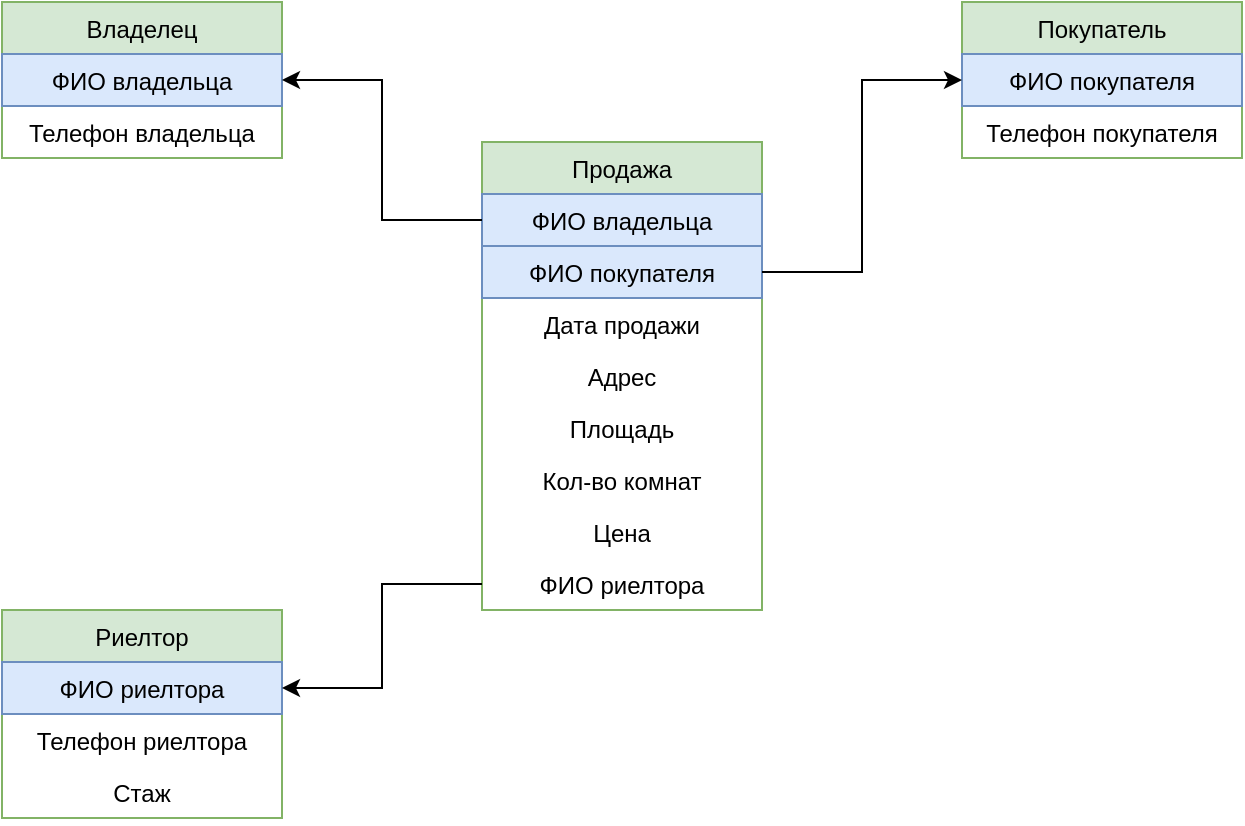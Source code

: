 <mxfile version="14.7.3" type="github">
  <diagram id="raDHmw4E1mCBkanq8MnU" name="Page-1">
    <mxGraphModel dx="1422" dy="762" grid="1" gridSize="10" guides="1" tooltips="1" connect="1" arrows="1" fold="1" page="1" pageScale="1" pageWidth="2339" pageHeight="3300" math="0" shadow="0">
      <root>
        <mxCell id="0" />
        <mxCell id="1" parent="0" />
        <mxCell id="Q0RFQy6NzFJ2n30emx9x-5" value="Продажа" style="swimlane;fontStyle=0;childLayout=stackLayout;horizontal=1;startSize=26;horizontalStack=0;resizeParent=1;resizeParentMax=0;resizeLast=0;collapsible=1;marginBottom=0;align=center;fillColor=#d5e8d4;strokeColor=#82b366;" vertex="1" parent="1">
          <mxGeometry x="350" y="180" width="140" height="234" as="geometry" />
        </mxCell>
        <mxCell id="Q0RFQy6NzFJ2n30emx9x-6" value="ФИО владельца" style="text;strokeColor=#6c8ebf;fillColor=#dae8fc;align=center;verticalAlign=top;spacingLeft=4;spacingRight=4;overflow=hidden;rotatable=0;points=[[0,0.5],[1,0.5]];portConstraint=eastwest;" vertex="1" parent="Q0RFQy6NzFJ2n30emx9x-5">
          <mxGeometry y="26" width="140" height="26" as="geometry" />
        </mxCell>
        <mxCell id="Q0RFQy6NzFJ2n30emx9x-7" value="ФИО покупателя" style="text;strokeColor=#6c8ebf;fillColor=#dae8fc;align=center;verticalAlign=top;spacingLeft=4;spacingRight=4;overflow=hidden;rotatable=0;points=[[0,0.5],[1,0.5]];portConstraint=eastwest;" vertex="1" parent="Q0RFQy6NzFJ2n30emx9x-5">
          <mxGeometry y="52" width="140" height="26" as="geometry" />
        </mxCell>
        <mxCell id="Q0RFQy6NzFJ2n30emx9x-33" value="Дата продажи" style="text;strokeColor=none;fillColor=none;align=center;verticalAlign=top;spacingLeft=4;spacingRight=4;overflow=hidden;rotatable=0;points=[[0,0.5],[1,0.5]];portConstraint=eastwest;" vertex="1" parent="Q0RFQy6NzFJ2n30emx9x-5">
          <mxGeometry y="78" width="140" height="26" as="geometry" />
        </mxCell>
        <mxCell id="Q0RFQy6NzFJ2n30emx9x-8" value="Адрес" style="text;strokeColor=none;fillColor=none;align=center;verticalAlign=top;spacingLeft=4;spacingRight=4;overflow=hidden;rotatable=0;points=[[0,0.5],[1,0.5]];portConstraint=eastwest;" vertex="1" parent="Q0RFQy6NzFJ2n30emx9x-5">
          <mxGeometry y="104" width="140" height="26" as="geometry" />
        </mxCell>
        <mxCell id="Q0RFQy6NzFJ2n30emx9x-9" value="Площадь" style="text;strokeColor=none;fillColor=none;align=center;verticalAlign=top;spacingLeft=4;spacingRight=4;overflow=hidden;rotatable=0;points=[[0,0.5],[1,0.5]];portConstraint=eastwest;" vertex="1" parent="Q0RFQy6NzFJ2n30emx9x-5">
          <mxGeometry y="130" width="140" height="26" as="geometry" />
        </mxCell>
        <mxCell id="Q0RFQy6NzFJ2n30emx9x-25" value="Кол-во комнат" style="text;strokeColor=none;fillColor=none;align=center;verticalAlign=top;spacingLeft=4;spacingRight=4;overflow=hidden;rotatable=0;points=[[0,0.5],[1,0.5]];portConstraint=eastwest;" vertex="1" parent="Q0RFQy6NzFJ2n30emx9x-5">
          <mxGeometry y="156" width="140" height="26" as="geometry" />
        </mxCell>
        <mxCell id="Q0RFQy6NzFJ2n30emx9x-10" value="Цена" style="text;strokeColor=none;fillColor=none;align=center;verticalAlign=top;spacingLeft=4;spacingRight=4;overflow=hidden;rotatable=0;points=[[0,0.5],[1,0.5]];portConstraint=eastwest;" vertex="1" parent="Q0RFQy6NzFJ2n30emx9x-5">
          <mxGeometry y="182" width="140" height="26" as="geometry" />
        </mxCell>
        <mxCell id="Q0RFQy6NzFJ2n30emx9x-15" value="ФИО риелтора" style="text;strokeColor=none;fillColor=none;align=center;verticalAlign=top;spacingLeft=4;spacingRight=4;overflow=hidden;rotatable=0;points=[[0,0.5],[1,0.5]];portConstraint=eastwest;" vertex="1" parent="Q0RFQy6NzFJ2n30emx9x-5">
          <mxGeometry y="208" width="140" height="26" as="geometry" />
        </mxCell>
        <mxCell id="Q0RFQy6NzFJ2n30emx9x-11" value="Владелец" style="swimlane;fontStyle=0;childLayout=stackLayout;horizontal=1;startSize=26;horizontalStack=0;resizeParent=1;resizeParentMax=0;resizeLast=0;collapsible=1;marginBottom=0;align=center;fillColor=#d5e8d4;strokeColor=#82b366;" vertex="1" parent="1">
          <mxGeometry x="110" y="110" width="140" height="78" as="geometry" />
        </mxCell>
        <mxCell id="Q0RFQy6NzFJ2n30emx9x-12" value="ФИО владельца" style="text;strokeColor=#6c8ebf;fillColor=#dae8fc;align=center;verticalAlign=top;spacingLeft=4;spacingRight=4;overflow=hidden;rotatable=0;points=[[0,0.5],[1,0.5]];portConstraint=eastwest;" vertex="1" parent="Q0RFQy6NzFJ2n30emx9x-11">
          <mxGeometry y="26" width="140" height="26" as="geometry" />
        </mxCell>
        <mxCell id="Q0RFQy6NzFJ2n30emx9x-13" value="Телефон владельца" style="text;strokeColor=none;fillColor=none;align=center;verticalAlign=top;spacingLeft=4;spacingRight=4;overflow=hidden;rotatable=0;points=[[0,0.5],[1,0.5]];portConstraint=eastwest;" vertex="1" parent="Q0RFQy6NzFJ2n30emx9x-11">
          <mxGeometry y="52" width="140" height="26" as="geometry" />
        </mxCell>
        <mxCell id="Q0RFQy6NzFJ2n30emx9x-21" style="edgeStyle=orthogonalEdgeStyle;rounded=0;orthogonalLoop=1;jettySize=auto;html=1;exitX=0;exitY=0.5;exitDx=0;exitDy=0;entryX=1;entryY=0.5;entryDx=0;entryDy=0;endArrow=classic;endFill=1;" edge="1" parent="1" source="Q0RFQy6NzFJ2n30emx9x-6" target="Q0RFQy6NzFJ2n30emx9x-11">
          <mxGeometry relative="1" as="geometry" />
        </mxCell>
        <mxCell id="Q0RFQy6NzFJ2n30emx9x-22" value="Покупатель" style="swimlane;fontStyle=0;childLayout=stackLayout;horizontal=1;startSize=26;horizontalStack=0;resizeParent=1;resizeParentMax=0;resizeLast=0;collapsible=1;marginBottom=0;align=center;fillColor=#d5e8d4;strokeColor=#82b366;" vertex="1" parent="1">
          <mxGeometry x="590" y="110" width="140" height="78" as="geometry" />
        </mxCell>
        <mxCell id="Q0RFQy6NzFJ2n30emx9x-23" value="ФИО покупателя" style="text;strokeColor=#6c8ebf;fillColor=#dae8fc;align=center;verticalAlign=top;spacingLeft=4;spacingRight=4;overflow=hidden;rotatable=0;points=[[0,0.5],[1,0.5]];portConstraint=eastwest;" vertex="1" parent="Q0RFQy6NzFJ2n30emx9x-22">
          <mxGeometry y="26" width="140" height="26" as="geometry" />
        </mxCell>
        <mxCell id="Q0RFQy6NzFJ2n30emx9x-24" value="Телефон покупателя" style="text;strokeColor=none;fillColor=none;align=center;verticalAlign=top;spacingLeft=4;spacingRight=4;overflow=hidden;rotatable=0;points=[[0,0.5],[1,0.5]];portConstraint=eastwest;" vertex="1" parent="Q0RFQy6NzFJ2n30emx9x-22">
          <mxGeometry y="52" width="140" height="26" as="geometry" />
        </mxCell>
        <mxCell id="Q0RFQy6NzFJ2n30emx9x-26" style="edgeStyle=orthogonalEdgeStyle;rounded=0;orthogonalLoop=1;jettySize=auto;html=1;exitX=1;exitY=0.5;exitDx=0;exitDy=0;entryX=0;entryY=0.5;entryDx=0;entryDy=0;endArrow=classic;endFill=1;startArrow=none;startFill=0;" edge="1" parent="1" source="Q0RFQy6NzFJ2n30emx9x-7" target="Q0RFQy6NzFJ2n30emx9x-23">
          <mxGeometry relative="1" as="geometry" />
        </mxCell>
        <mxCell id="Q0RFQy6NzFJ2n30emx9x-27" value="Риелтор" style="swimlane;fontStyle=0;childLayout=stackLayout;horizontal=1;startSize=26;horizontalStack=0;resizeParent=1;resizeParentMax=0;resizeLast=0;collapsible=1;marginBottom=0;align=center;fillColor=#d5e8d4;strokeColor=#82b366;" vertex="1" parent="1">
          <mxGeometry x="110" y="414" width="140" height="104" as="geometry" />
        </mxCell>
        <mxCell id="Q0RFQy6NzFJ2n30emx9x-28" value="ФИО риелтора" style="text;strokeColor=#6c8ebf;fillColor=#dae8fc;align=center;verticalAlign=top;spacingLeft=4;spacingRight=4;overflow=hidden;rotatable=0;points=[[0,0.5],[1,0.5]];portConstraint=eastwest;" vertex="1" parent="Q0RFQy6NzFJ2n30emx9x-27">
          <mxGeometry y="26" width="140" height="26" as="geometry" />
        </mxCell>
        <mxCell id="Q0RFQy6NzFJ2n30emx9x-29" value="Телефон риелтора" style="text;strokeColor=none;fillColor=none;align=center;verticalAlign=top;spacingLeft=4;spacingRight=4;overflow=hidden;rotatable=0;points=[[0,0.5],[1,0.5]];portConstraint=eastwest;" vertex="1" parent="Q0RFQy6NzFJ2n30emx9x-27">
          <mxGeometry y="52" width="140" height="26" as="geometry" />
        </mxCell>
        <mxCell id="Q0RFQy6NzFJ2n30emx9x-31" value="Стаж" style="text;strokeColor=none;fillColor=none;align=center;verticalAlign=top;spacingLeft=4;spacingRight=4;overflow=hidden;rotatable=0;points=[[0,0.5],[1,0.5]];portConstraint=eastwest;" vertex="1" parent="Q0RFQy6NzFJ2n30emx9x-27">
          <mxGeometry y="78" width="140" height="26" as="geometry" />
        </mxCell>
        <mxCell id="Q0RFQy6NzFJ2n30emx9x-30" style="edgeStyle=orthogonalEdgeStyle;rounded=0;orthogonalLoop=1;jettySize=auto;html=1;exitX=0;exitY=0.5;exitDx=0;exitDy=0;entryX=1;entryY=0.5;entryDx=0;entryDy=0;endArrow=classic;endFill=1;" edge="1" parent="1" source="Q0RFQy6NzFJ2n30emx9x-15" target="Q0RFQy6NzFJ2n30emx9x-28">
          <mxGeometry relative="1" as="geometry" />
        </mxCell>
      </root>
    </mxGraphModel>
  </diagram>
</mxfile>

